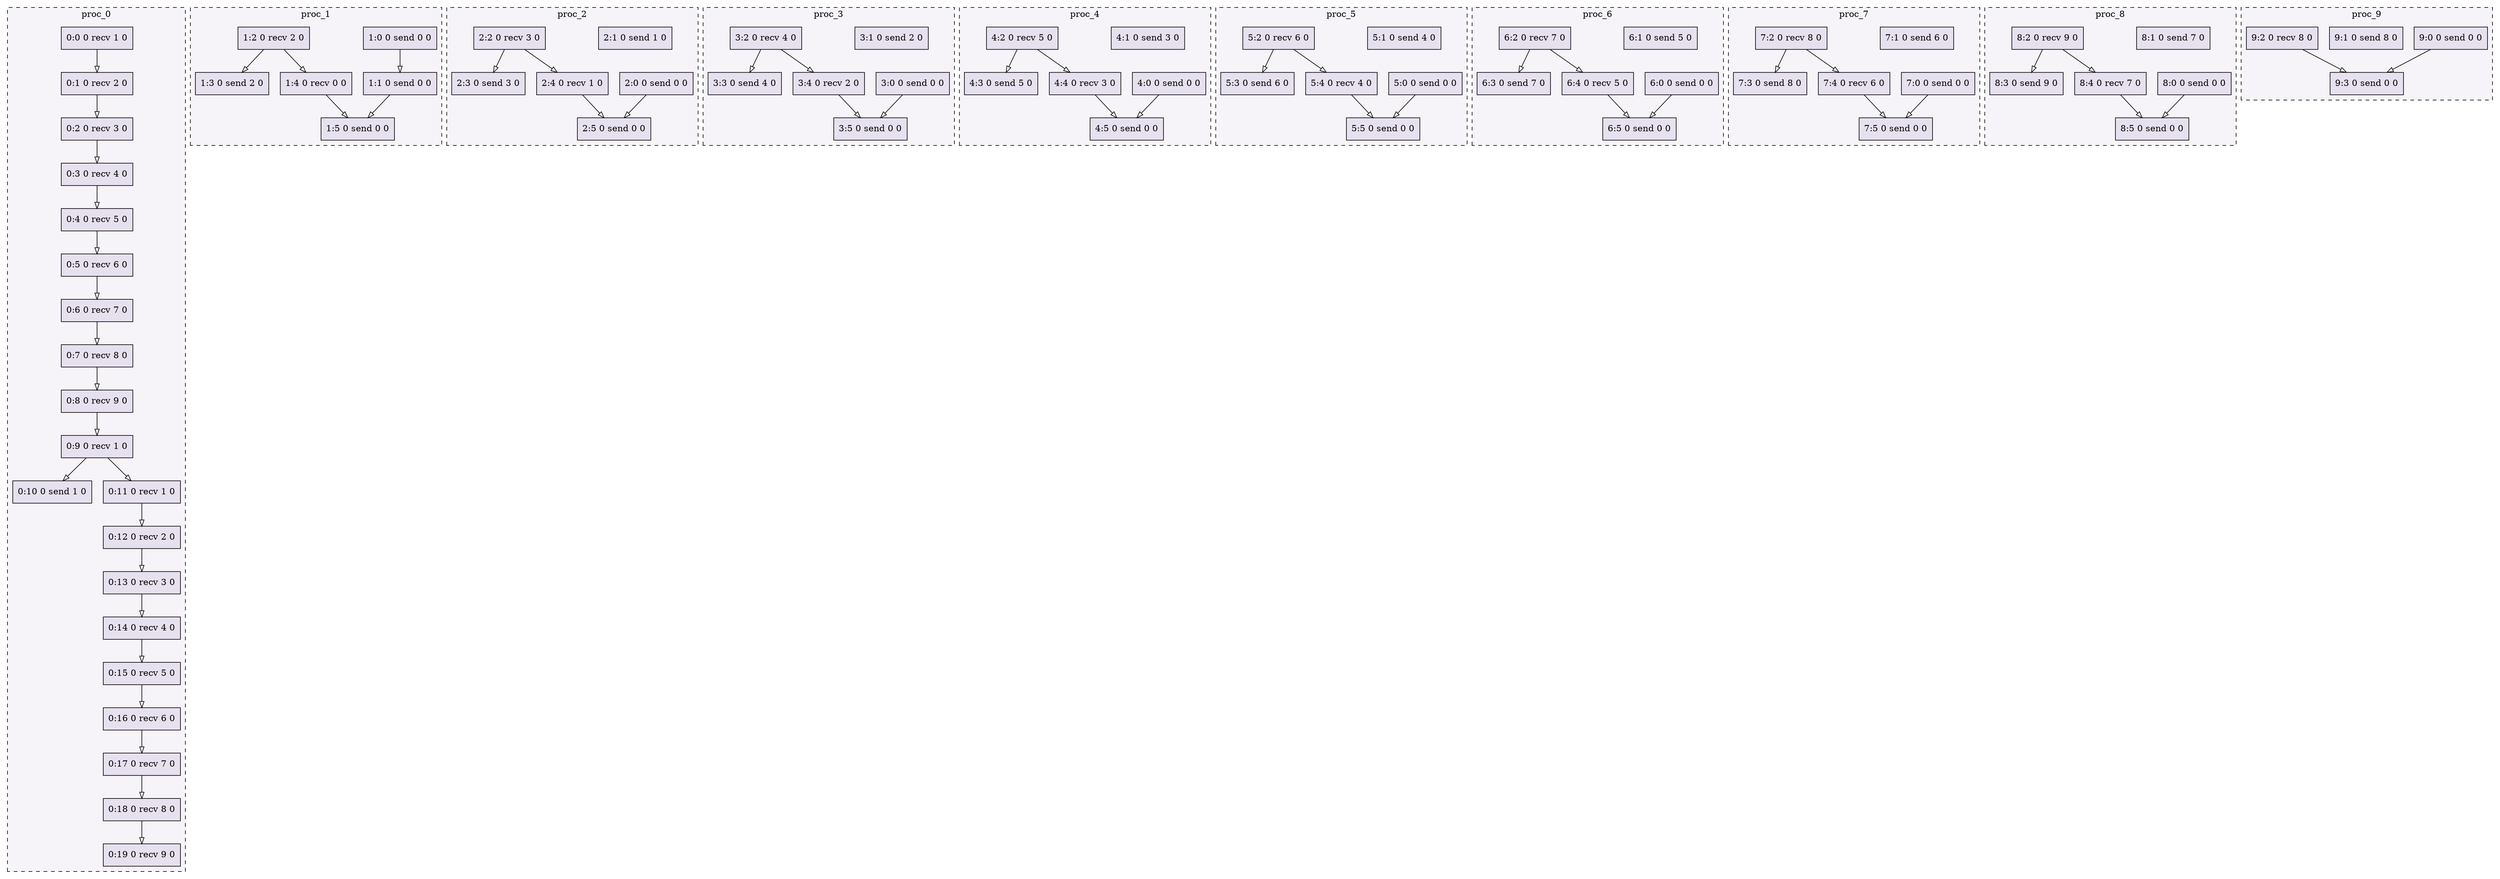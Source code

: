 digraph{node[shape=record style=filled colorscheme=purd9 fillcolor=2];subgraph cluster0{style=dashed;colorscheme=purd9;bgcolor=1;edge[arrowhead=empty];label=proc_0;0[label="0:0 0 recv 1 0"];1[label="0:1 0 recv 2 0"];2[label="0:2 0 recv 3 0"];3[label="0:3 0 recv 4 0"];4[label="0:4 0 recv 5 0"];5[label="0:5 0 recv 6 0"];6[label="0:6 0 recv 7 0"];7[label="0:7 0 recv 8 0"];8[label="0:8 0 recv 9 0"];9[label="0:9 0 recv 1 0"];10[label="0:10 0 send 1 0"];11[label="0:11 0 recv 1 0"];12[label="0:12 0 recv 2 0"];13[label="0:13 0 recv 3 0"];14[label="0:14 0 recv 4 0"];15[label="0:15 0 recv 5 0"];16[label="0:16 0 recv 6 0"];17[label="0:17 0 recv 7 0"];18[label="0:18 0 recv 8 0"];19[label="0:19 0 recv 9 0"];0->1;1->2;2->3;3->4;4->5;5->6;6->7;7->8;8->9;9->10;9->11;11->12;12->13;13->14;14->15;15->16;16->17;17->18;18->19;}subgraph cluster1{style=dashed;colorscheme=purd9;bgcolor=1;edge[arrowhead=empty];label=proc_1;20[label="1:0 0 send 0 0"];21[label="1:1 0 send 0 0"];22[label="1:2 0 recv 2 0"];23[label="1:3 0 send 2 0"];24[label="1:4 0 recv 0 0"];25[label="1:5 0 send 0 0"];20->21;22->23;22->24;24->25;21->25;}subgraph cluster2{style=dashed;colorscheme=purd9;bgcolor=1;edge[arrowhead=empty];label=proc_2;26[label="2:0 0 send 0 0"];27[label="2:1 0 send 1 0"];28[label="2:2 0 recv 3 0"];29[label="2:3 0 send 3 0"];30[label="2:4 0 recv 1 0"];31[label="2:5 0 send 0 0"];28->29;28->30;30->31;26->31;}subgraph cluster3{style=dashed;colorscheme=purd9;bgcolor=1;edge[arrowhead=empty];label=proc_3;32[label="3:0 0 send 0 0"];33[label="3:1 0 send 2 0"];34[label="3:2 0 recv 4 0"];35[label="3:3 0 send 4 0"];36[label="3:4 0 recv 2 0"];37[label="3:5 0 send 0 0"];34->35;34->36;36->37;32->37;}subgraph cluster4{style=dashed;colorscheme=purd9;bgcolor=1;edge[arrowhead=empty];label=proc_4;38[label="4:0 0 send 0 0"];39[label="4:1 0 send 3 0"];40[label="4:2 0 recv 5 0"];41[label="4:3 0 send 5 0"];42[label="4:4 0 recv 3 0"];43[label="4:5 0 send 0 0"];40->41;40->42;42->43;38->43;}subgraph cluster5{style=dashed;colorscheme=purd9;bgcolor=1;edge[arrowhead=empty];label=proc_5;44[label="5:0 0 send 0 0"];45[label="5:1 0 send 4 0"];46[label="5:2 0 recv 6 0"];47[label="5:3 0 send 6 0"];48[label="5:4 0 recv 4 0"];49[label="5:5 0 send 0 0"];46->47;46->48;48->49;44->49;}subgraph cluster6{style=dashed;colorscheme=purd9;bgcolor=1;edge[arrowhead=empty];label=proc_6;50[label="6:0 0 send 0 0"];51[label="6:1 0 send 5 0"];52[label="6:2 0 recv 7 0"];53[label="6:3 0 send 7 0"];54[label="6:4 0 recv 5 0"];55[label="6:5 0 send 0 0"];52->53;52->54;54->55;50->55;}subgraph cluster7{style=dashed;colorscheme=purd9;bgcolor=1;edge[arrowhead=empty];label=proc_7;56[label="7:0 0 send 0 0"];57[label="7:1 0 send 6 0"];58[label="7:2 0 recv 8 0"];59[label="7:3 0 send 8 0"];60[label="7:4 0 recv 6 0"];61[label="7:5 0 send 0 0"];58->59;58->60;60->61;56->61;}subgraph cluster8{style=dashed;colorscheme=purd9;bgcolor=1;edge[arrowhead=empty];label=proc_8;62[label="8:0 0 send 0 0"];63[label="8:1 0 send 7 0"];64[label="8:2 0 recv 9 0"];65[label="8:3 0 send 9 0"];66[label="8:4 0 recv 7 0"];67[label="8:5 0 send 0 0"];64->65;64->66;66->67;62->67;}subgraph cluster9{style=dashed;colorscheme=purd9;bgcolor=1;edge[arrowhead=empty];label=proc_9;68[label="9:0 0 send 0 0"];69[label="9:1 0 send 8 0"];70[label="9:2 0 recv 8 0"];71[label="9:3 0 send 0 0"];70->71;68->71;}}